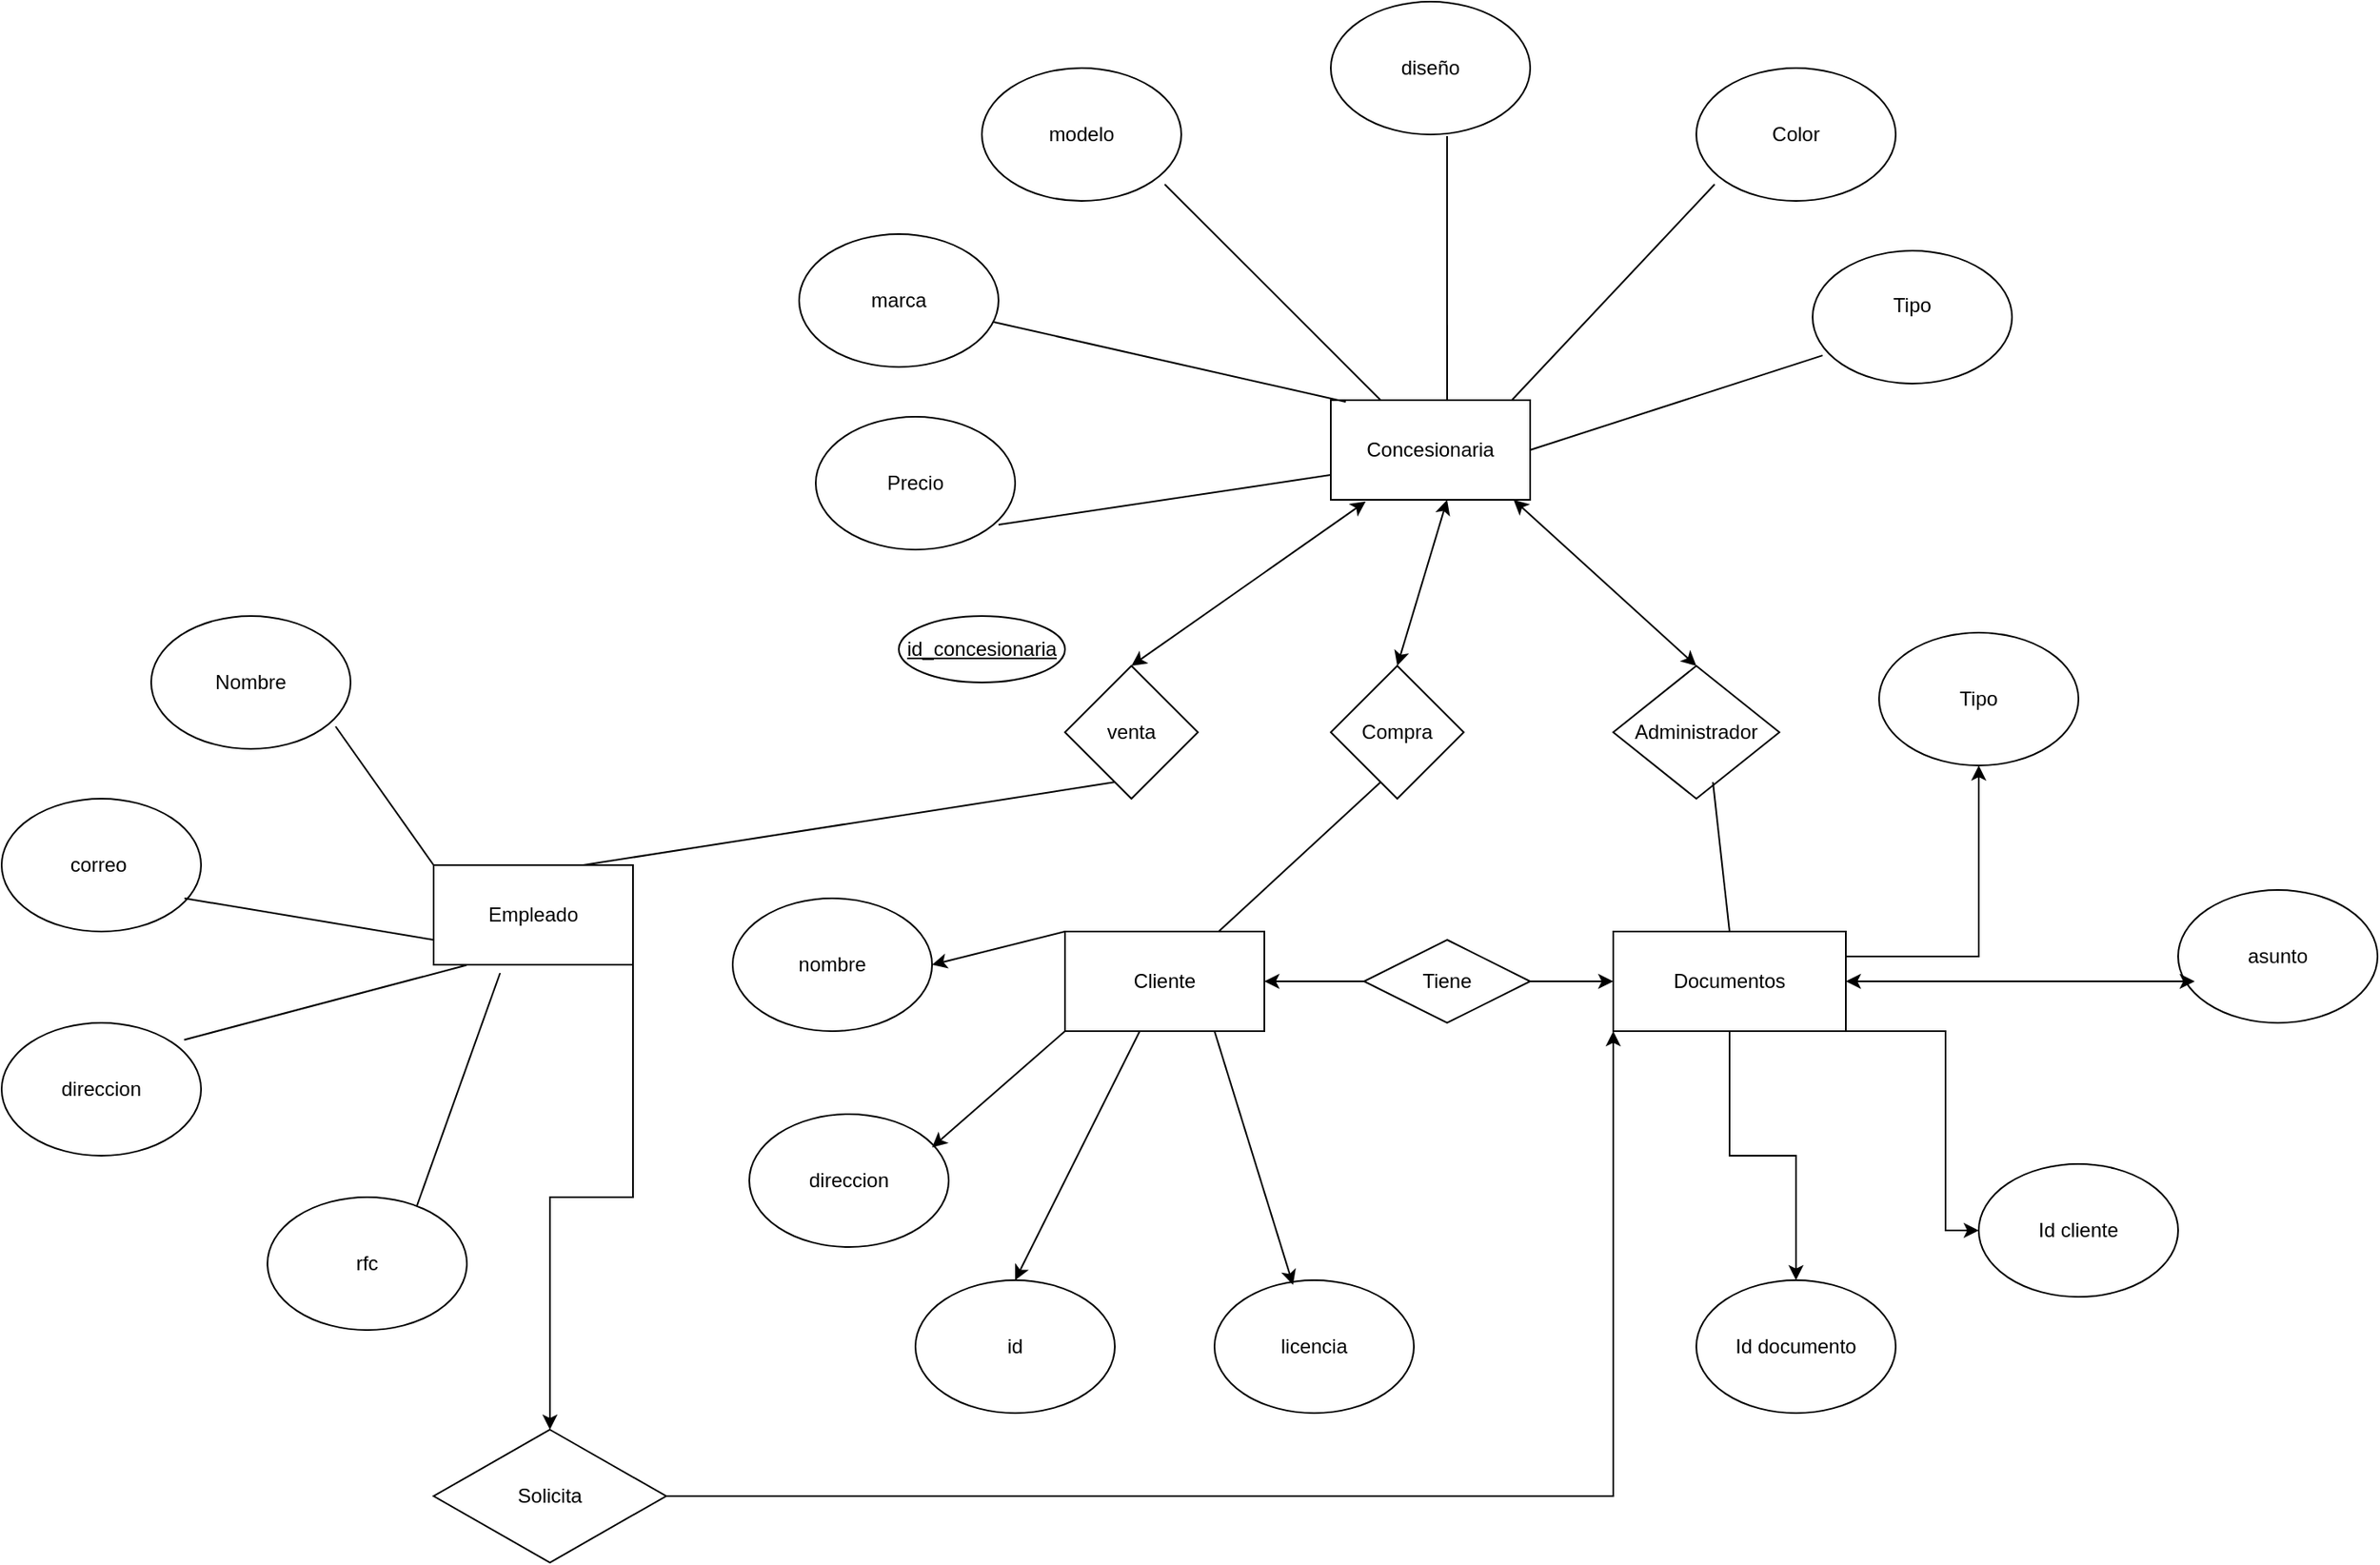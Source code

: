 <mxfile version="24.2.3" type="device" pages="2">
  <diagram id="R2lEEEUBdFMjLlhIrx00" name="Page-1">
    <mxGraphModel dx="2312" dy="1728" grid="1" gridSize="10" guides="1" tooltips="1" connect="1" arrows="1" fold="1" page="1" pageScale="1" pageWidth="850" pageHeight="1100" background="none" math="0" shadow="0" extFonts="Permanent Marker^https://fonts.googleapis.com/css?family=Permanent+Marker">
      <root>
        <mxCell id="0" />
        <mxCell id="1" parent="0" />
        <mxCell id="83ckmMjxr5UywDrzKM7N-1" value="Concesionaria" style="rounded=0;whiteSpace=wrap;html=1;labelBackgroundColor=none;" parent="1" vertex="1">
          <mxGeometry x="360" y="220" width="120" height="60" as="geometry" />
        </mxCell>
        <mxCell id="83ckmMjxr5UywDrzKM7N-2" value="marca" style="ellipse;whiteSpace=wrap;html=1;labelBackgroundColor=none;" parent="1" vertex="1">
          <mxGeometry x="40" y="120" width="120" height="80" as="geometry" />
        </mxCell>
        <mxCell id="83ckmMjxr5UywDrzKM7N-3" value="modelo" style="ellipse;whiteSpace=wrap;html=1;labelBackgroundColor=none;" parent="1" vertex="1">
          <mxGeometry x="150" y="20" width="120" height="80" as="geometry" />
        </mxCell>
        <mxCell id="83ckmMjxr5UywDrzKM7N-4" value="diseño" style="ellipse;whiteSpace=wrap;html=1;labelBackgroundColor=none;" parent="1" vertex="1">
          <mxGeometry x="360" y="-20" width="120" height="80" as="geometry" />
        </mxCell>
        <mxCell id="83ckmMjxr5UywDrzKM7N-5" value="Color" style="ellipse;whiteSpace=wrap;html=1;labelBackgroundColor=none;" parent="1" vertex="1">
          <mxGeometry x="580" y="20" width="120" height="80" as="geometry" />
        </mxCell>
        <mxCell id="83ckmMjxr5UywDrzKM7N-6" value="Tipo&lt;div&gt;&lt;br/&gt;&lt;/div&gt;" style="ellipse;whiteSpace=wrap;html=1;labelBackgroundColor=none;" parent="1" vertex="1">
          <mxGeometry x="650" y="130" width="120" height="80" as="geometry" />
        </mxCell>
        <mxCell id="83ckmMjxr5UywDrzKM7N-9" value="Precio" style="ellipse;whiteSpace=wrap;html=1;labelBackgroundColor=none;" parent="1" vertex="1">
          <mxGeometry x="50" y="230" width="120" height="80" as="geometry" />
        </mxCell>
        <mxCell id="83ckmMjxr5UywDrzKM7N-10" value="" style="endArrow=none;html=1;rounded=0;entryX=0;entryY=0.75;entryDx=0;entryDy=0;labelBackgroundColor=none;fontColor=default;" parent="1" target="83ckmMjxr5UywDrzKM7N-1" edge="1">
          <mxGeometry width="50" height="50" relative="1" as="geometry">
            <mxPoint x="160" y="295" as="sourcePoint" />
            <mxPoint x="210" y="245" as="targetPoint" />
          </mxGeometry>
        </mxCell>
        <mxCell id="83ckmMjxr5UywDrzKM7N-15" value="" style="endArrow=none;html=1;rounded=0;entryX=0.075;entryY=0.017;entryDx=0;entryDy=0;entryPerimeter=0;labelBackgroundColor=none;fontColor=default;" parent="1" source="83ckmMjxr5UywDrzKM7N-2" target="83ckmMjxr5UywDrzKM7N-1" edge="1">
          <mxGeometry width="50" height="50" relative="1" as="geometry">
            <mxPoint x="380" y="210" as="sourcePoint" />
            <mxPoint x="430" y="220" as="targetPoint" />
          </mxGeometry>
        </mxCell>
        <mxCell id="83ckmMjxr5UywDrzKM7N-16" value="" style="endArrow=none;html=1;rounded=0;exitX=0.917;exitY=0.875;exitDx=0;exitDy=0;exitPerimeter=0;entryX=0.25;entryY=0;entryDx=0;entryDy=0;labelBackgroundColor=none;fontColor=default;" parent="1" source="83ckmMjxr5UywDrzKM7N-3" target="83ckmMjxr5UywDrzKM7N-1" edge="1">
          <mxGeometry width="50" height="50" relative="1" as="geometry">
            <mxPoint x="380" y="270" as="sourcePoint" />
            <mxPoint x="430" y="220" as="targetPoint" />
          </mxGeometry>
        </mxCell>
        <mxCell id="83ckmMjxr5UywDrzKM7N-17" value="" style="endArrow=none;html=1;rounded=0;exitX=0.583;exitY=1.013;exitDx=0;exitDy=0;exitPerimeter=0;labelBackgroundColor=none;fontColor=default;" parent="1" source="83ckmMjxr5UywDrzKM7N-4" edge="1">
          <mxGeometry width="50" height="50" relative="1" as="geometry">
            <mxPoint x="380" y="270" as="sourcePoint" />
            <mxPoint x="430" y="220" as="targetPoint" />
          </mxGeometry>
        </mxCell>
        <mxCell id="83ckmMjxr5UywDrzKM7N-18" value="" style="endArrow=none;html=1;rounded=0;entryX=0.908;entryY=0;entryDx=0;entryDy=0;entryPerimeter=0;exitX=0.092;exitY=0.875;exitDx=0;exitDy=0;exitPerimeter=0;labelBackgroundColor=none;fontColor=default;" parent="1" source="83ckmMjxr5UywDrzKM7N-5" target="83ckmMjxr5UywDrzKM7N-1" edge="1">
          <mxGeometry width="50" height="50" relative="1" as="geometry">
            <mxPoint x="380" y="270" as="sourcePoint" />
            <mxPoint x="430" y="220" as="targetPoint" />
          </mxGeometry>
        </mxCell>
        <mxCell id="83ckmMjxr5UywDrzKM7N-19" value="" style="endArrow=none;html=1;rounded=0;entryX=1;entryY=0.5;entryDx=0;entryDy=0;exitX=0.05;exitY=0.788;exitDx=0;exitDy=0;exitPerimeter=0;labelBackgroundColor=none;fontColor=default;" parent="1" source="83ckmMjxr5UywDrzKM7N-6" target="83ckmMjxr5UywDrzKM7N-1" edge="1">
          <mxGeometry width="50" height="50" relative="1" as="geometry">
            <mxPoint x="380" y="270" as="sourcePoint" />
            <mxPoint x="430" y="220" as="targetPoint" />
          </mxGeometry>
        </mxCell>
        <mxCell id="83ckmMjxr5UywDrzKM7N-20" value="venta" style="rhombus;whiteSpace=wrap;html=1;labelBackgroundColor=none;" parent="1" vertex="1">
          <mxGeometry x="200" y="380" width="80" height="80" as="geometry" />
        </mxCell>
        <mxCell id="83ckmMjxr5UywDrzKM7N-21" value="" style="endArrow=classic;startArrow=classic;html=1;rounded=0;exitX=0.175;exitY=1.017;exitDx=0;exitDy=0;exitPerimeter=0;labelBackgroundColor=none;fontColor=default;entryX=0.5;entryY=0;entryDx=0;entryDy=0;" parent="1" source="83ckmMjxr5UywDrzKM7N-1" target="83ckmMjxr5UywDrzKM7N-20" edge="1">
          <mxGeometry width="50" height="50" relative="1" as="geometry">
            <mxPoint x="380" y="270" as="sourcePoint" />
            <mxPoint x="430" y="220" as="targetPoint" />
          </mxGeometry>
        </mxCell>
        <mxCell id="83ckmMjxr5UywDrzKM7N-22" value="Administrador" style="rhombus;whiteSpace=wrap;html=1;labelBackgroundColor=none;" parent="1" vertex="1">
          <mxGeometry x="530" y="380" width="100" height="80" as="geometry" />
        </mxCell>
        <mxCell id="83ckmMjxr5UywDrzKM7N-23" value="" style="endArrow=classic;startArrow=classic;html=1;rounded=0;labelBackgroundColor=none;fontColor=default;exitX=0.5;exitY=0;exitDx=0;exitDy=0;" parent="1" source="83ckmMjxr5UywDrzKM7N-22" edge="1">
          <mxGeometry width="50" height="50" relative="1" as="geometry">
            <mxPoint x="380" y="270" as="sourcePoint" />
            <mxPoint x="470" y="280" as="targetPoint" />
          </mxGeometry>
        </mxCell>
        <mxCell id="83ckmMjxr5UywDrzKM7N-24" value="Compra" style="rhombus;whiteSpace=wrap;html=1;labelBackgroundColor=none;" parent="1" vertex="1">
          <mxGeometry x="360" y="380" width="80" height="80" as="geometry" />
        </mxCell>
        <mxCell id="83ckmMjxr5UywDrzKM7N-26" value="" style="endArrow=classic;startArrow=classic;html=1;rounded=0;exitX=0.5;exitY=0;exitDx=0;exitDy=0;labelBackgroundColor=none;fontColor=default;" parent="1" source="83ckmMjxr5UywDrzKM7N-24" edge="1">
          <mxGeometry width="50" height="50" relative="1" as="geometry">
            <mxPoint x="400" y="370" as="sourcePoint" />
            <mxPoint x="430" y="280" as="targetPoint" />
          </mxGeometry>
        </mxCell>
        <mxCell id="AjOZP4D8T8tbS_zeglFP-15" style="edgeStyle=orthogonalEdgeStyle;rounded=0;orthogonalLoop=1;jettySize=auto;html=1;exitX=1;exitY=1;exitDx=0;exitDy=0;" parent="1" source="vtD4YmkyXSf9hT29zRF4-1" target="AjOZP4D8T8tbS_zeglFP-12" edge="1">
          <mxGeometry relative="1" as="geometry" />
        </mxCell>
        <mxCell id="vtD4YmkyXSf9hT29zRF4-1" value="Empleado" style="rounded=0;whiteSpace=wrap;html=1;labelBackgroundColor=none;" parent="1" vertex="1">
          <mxGeometry x="-180" y="500" width="120" height="60" as="geometry" />
        </mxCell>
        <mxCell id="vtD4YmkyXSf9hT29zRF4-4" value="Cliente" style="rounded=0;whiteSpace=wrap;html=1;labelBackgroundColor=none;" parent="1" vertex="1">
          <mxGeometry x="200" y="540" width="120" height="60" as="geometry" />
        </mxCell>
        <mxCell id="vtD4YmkyXSf9hT29zRF4-7" value="" style="endArrow=none;html=1;rounded=0;labelBackgroundColor=none;fontColor=default;" parent="1" target="vtD4YmkyXSf9hT29zRF4-4" edge="1">
          <mxGeometry width="50" height="50" relative="1" as="geometry">
            <mxPoint x="390" y="450" as="sourcePoint" />
            <mxPoint x="430" y="420" as="targetPoint" />
          </mxGeometry>
        </mxCell>
        <mxCell id="vtD4YmkyXSf9hT29zRF4-8" value="" style="endArrow=none;html=1;rounded=0;exitX=0.5;exitY=0;exitDx=0;exitDy=0;labelBackgroundColor=none;fontColor=default;" parent="1" source="vtD4YmkyXSf9hT29zRF4-10" edge="1">
          <mxGeometry width="50" height="50" relative="1" as="geometry">
            <mxPoint x="540" y="500" as="sourcePoint" />
            <mxPoint x="590" y="450" as="targetPoint" />
          </mxGeometry>
        </mxCell>
        <mxCell id="AjOZP4D8T8tbS_zeglFP-3" style="edgeStyle=orthogonalEdgeStyle;rounded=0;orthogonalLoop=1;jettySize=auto;html=1;entryX=0.5;entryY=0;entryDx=0;entryDy=0;" parent="1" source="vtD4YmkyXSf9hT29zRF4-10" target="AjOZP4D8T8tbS_zeglFP-1" edge="1">
          <mxGeometry relative="1" as="geometry" />
        </mxCell>
        <mxCell id="AjOZP4D8T8tbS_zeglFP-5" style="edgeStyle=orthogonalEdgeStyle;rounded=0;orthogonalLoop=1;jettySize=auto;html=1;" parent="1" source="vtD4YmkyXSf9hT29zRF4-10" target="AjOZP4D8T8tbS_zeglFP-4" edge="1">
          <mxGeometry relative="1" as="geometry">
            <Array as="points">
              <mxPoint x="730" y="600" />
            </Array>
          </mxGeometry>
        </mxCell>
        <mxCell id="AjOZP4D8T8tbS_zeglFP-7" style="edgeStyle=orthogonalEdgeStyle;rounded=0;orthogonalLoop=1;jettySize=auto;html=1;exitX=1;exitY=0.25;exitDx=0;exitDy=0;entryX=0.5;entryY=1;entryDx=0;entryDy=0;" parent="1" source="vtD4YmkyXSf9hT29zRF4-10" target="AjOZP4D8T8tbS_zeglFP-6" edge="1">
          <mxGeometry relative="1" as="geometry" />
        </mxCell>
        <mxCell id="vtD4YmkyXSf9hT29zRF4-10" value="Documentos" style="rounded=0;whiteSpace=wrap;html=1;labelBackgroundColor=none;" parent="1" vertex="1">
          <mxGeometry x="530" y="540" width="140" height="60" as="geometry" />
        </mxCell>
        <mxCell id="vtD4YmkyXSf9hT29zRF4-12" value="" style="endArrow=none;html=1;rounded=0;exitX=0.75;exitY=0;exitDx=0;exitDy=0;labelBackgroundColor=none;fontColor=default;" parent="1" source="vtD4YmkyXSf9hT29zRF4-1" edge="1">
          <mxGeometry width="50" height="50" relative="1" as="geometry">
            <mxPoint x="180" y="500" as="sourcePoint" />
            <mxPoint x="230" y="450" as="targetPoint" />
          </mxGeometry>
        </mxCell>
        <mxCell id="AjOZP4D8T8tbS_zeglFP-1" value="Id documento" style="ellipse;whiteSpace=wrap;html=1;" parent="1" vertex="1">
          <mxGeometry x="580" y="750" width="120" height="80" as="geometry" />
        </mxCell>
        <mxCell id="AjOZP4D8T8tbS_zeglFP-4" value="Id cliente" style="ellipse;whiteSpace=wrap;html=1;" parent="1" vertex="1">
          <mxGeometry x="750" y="680" width="120" height="80" as="geometry" />
        </mxCell>
        <mxCell id="AjOZP4D8T8tbS_zeglFP-6" value="Tipo" style="ellipse;whiteSpace=wrap;html=1;" parent="1" vertex="1">
          <mxGeometry x="690" y="360" width="120" height="80" as="geometry" />
        </mxCell>
        <mxCell id="AjOZP4D8T8tbS_zeglFP-10" value="" style="edgeStyle=orthogonalEdgeStyle;rounded=0;orthogonalLoop=1;jettySize=auto;html=1;" parent="1" source="AjOZP4D8T8tbS_zeglFP-9" target="vtD4YmkyXSf9hT29zRF4-4" edge="1">
          <mxGeometry relative="1" as="geometry" />
        </mxCell>
        <mxCell id="AjOZP4D8T8tbS_zeglFP-11" style="edgeStyle=orthogonalEdgeStyle;rounded=0;orthogonalLoop=1;jettySize=auto;html=1;entryX=0;entryY=0.5;entryDx=0;entryDy=0;" parent="1" source="AjOZP4D8T8tbS_zeglFP-9" target="vtD4YmkyXSf9hT29zRF4-10" edge="1">
          <mxGeometry relative="1" as="geometry" />
        </mxCell>
        <mxCell id="AjOZP4D8T8tbS_zeglFP-9" value="Tiene" style="rhombus;whiteSpace=wrap;html=1;" parent="1" vertex="1">
          <mxGeometry x="380" y="545" width="100" height="50" as="geometry" />
        </mxCell>
        <mxCell id="AjOZP4D8T8tbS_zeglFP-16" style="edgeStyle=orthogonalEdgeStyle;rounded=0;orthogonalLoop=1;jettySize=auto;html=1;exitX=1;exitY=0.5;exitDx=0;exitDy=0;entryX=0;entryY=1;entryDx=0;entryDy=0;" parent="1" source="AjOZP4D8T8tbS_zeglFP-12" target="vtD4YmkyXSf9hT29zRF4-10" edge="1">
          <mxGeometry relative="1" as="geometry" />
        </mxCell>
        <mxCell id="AjOZP4D8T8tbS_zeglFP-12" value="Solicita" style="rhombus;whiteSpace=wrap;html=1;" parent="1" vertex="1">
          <mxGeometry x="-180" y="840" width="140" height="80" as="geometry" />
        </mxCell>
        <mxCell id="9k6zipxGn_-fgV5equHp-1" value="Nombre" style="ellipse;whiteSpace=wrap;html=1;" parent="1" vertex="1">
          <mxGeometry x="-350" y="350" width="120" height="80" as="geometry" />
        </mxCell>
        <mxCell id="9k6zipxGn_-fgV5equHp-2" value="correo&amp;nbsp;" style="ellipse;whiteSpace=wrap;html=1;" parent="1" vertex="1">
          <mxGeometry x="-440" y="460" width="120" height="80" as="geometry" />
        </mxCell>
        <mxCell id="9k6zipxGn_-fgV5equHp-3" value="direccion" style="ellipse;whiteSpace=wrap;html=1;" parent="1" vertex="1">
          <mxGeometry x="-440" y="595" width="120" height="80" as="geometry" />
        </mxCell>
        <mxCell id="9k6zipxGn_-fgV5equHp-7" value="" style="endArrow=none;html=1;rounded=0;entryX=0;entryY=0;entryDx=0;entryDy=0;labelBackgroundColor=none;fontColor=default;exitX=0.925;exitY=0.831;exitDx=0;exitDy=0;exitPerimeter=0;" parent="1" source="9k6zipxGn_-fgV5equHp-1" target="vtD4YmkyXSf9hT29zRF4-1" edge="1">
          <mxGeometry width="50" height="50" relative="1" as="geometry">
            <mxPoint x="-170" y="470" as="sourcePoint" />
            <mxPoint x="30" y="440" as="targetPoint" />
          </mxGeometry>
        </mxCell>
        <mxCell id="9k6zipxGn_-fgV5equHp-8" value="" style="endArrow=none;html=1;rounded=0;entryX=0;entryY=0.75;entryDx=0;entryDy=0;labelBackgroundColor=none;fontColor=default;exitX=0.917;exitY=0.75;exitDx=0;exitDy=0;exitPerimeter=0;" parent="1" source="9k6zipxGn_-fgV5equHp-2" target="vtD4YmkyXSf9hT29zRF4-1" edge="1">
          <mxGeometry width="50" height="50" relative="1" as="geometry">
            <mxPoint x="-190" y="590" as="sourcePoint" />
            <mxPoint x="10" y="560" as="targetPoint" />
          </mxGeometry>
        </mxCell>
        <mxCell id="9k6zipxGn_-fgV5equHp-9" value="" style="endArrow=none;html=1;rounded=0;entryX=0.915;entryY=0.128;entryDx=0;entryDy=0;labelBackgroundColor=none;fontColor=default;exitX=0.165;exitY=1.004;exitDx=0;exitDy=0;exitPerimeter=0;entryPerimeter=0;" parent="1" source="vtD4YmkyXSf9hT29zRF4-1" target="9k6zipxGn_-fgV5equHp-3" edge="1">
          <mxGeometry width="50" height="50" relative="1" as="geometry">
            <mxPoint x="-170" y="640" as="sourcePoint" />
            <mxPoint x="-80" y="700" as="targetPoint" />
          </mxGeometry>
        </mxCell>
        <mxCell id="9k6zipxGn_-fgV5equHp-10" value="asunto" style="ellipse;whiteSpace=wrap;html=1;" parent="1" vertex="1">
          <mxGeometry x="870" y="515" width="120" height="80" as="geometry" />
        </mxCell>
        <mxCell id="9k6zipxGn_-fgV5equHp-11" value="" style="endArrow=classic;startArrow=classic;html=1;rounded=0;exitX=1;exitY=0.5;exitDx=0;exitDy=0;" parent="1" source="vtD4YmkyXSf9hT29zRF4-10" edge="1">
          <mxGeometry width="50" height="50" relative="1" as="geometry">
            <mxPoint x="780" y="580" as="sourcePoint" />
            <mxPoint x="880" y="570" as="targetPoint" />
          </mxGeometry>
        </mxCell>
        <mxCell id="9k6zipxGn_-fgV5equHp-12" value="nombre" style="ellipse;whiteSpace=wrap;html=1;" parent="1" vertex="1">
          <mxGeometry y="520" width="120" height="80" as="geometry" />
        </mxCell>
        <mxCell id="9k6zipxGn_-fgV5equHp-13" value="direccion" style="ellipse;whiteSpace=wrap;html=1;" parent="1" vertex="1">
          <mxGeometry x="10" y="650" width="120" height="80" as="geometry" />
        </mxCell>
        <mxCell id="9k6zipxGn_-fgV5equHp-14" value="id" style="ellipse;whiteSpace=wrap;html=1;" parent="1" vertex="1">
          <mxGeometry x="110" y="750" width="120" height="80" as="geometry" />
        </mxCell>
        <mxCell id="9k6zipxGn_-fgV5equHp-15" value="" style="endArrow=classic;html=1;rounded=0;entryX=0.5;entryY=0;entryDx=0;entryDy=0;" parent="1" source="vtD4YmkyXSf9hT29zRF4-4" target="9k6zipxGn_-fgV5equHp-14" edge="1">
          <mxGeometry width="50" height="50" relative="1" as="geometry">
            <mxPoint x="290" y="610" as="sourcePoint" />
            <mxPoint x="340" y="560" as="targetPoint" />
          </mxGeometry>
        </mxCell>
        <mxCell id="9k6zipxGn_-fgV5equHp-16" value="" style="endArrow=classic;html=1;rounded=0;entryX=0.5;entryY=0;entryDx=0;entryDy=0;exitX=0;exitY=1;exitDx=0;exitDy=0;" parent="1" source="vtD4YmkyXSf9hT29zRF4-4" edge="1">
          <mxGeometry width="50" height="50" relative="1" as="geometry">
            <mxPoint x="195" y="520" as="sourcePoint" />
            <mxPoint x="120" y="670" as="targetPoint" />
          </mxGeometry>
        </mxCell>
        <mxCell id="9k6zipxGn_-fgV5equHp-17" value="" style="endArrow=classic;html=1;rounded=0;entryX=0.5;entryY=0;entryDx=0;entryDy=0;exitX=0;exitY=0;exitDx=0;exitDy=0;" parent="1" source="vtD4YmkyXSf9hT29zRF4-4" edge="1">
          <mxGeometry width="50" height="50" relative="1" as="geometry">
            <mxPoint x="200" y="490" as="sourcePoint" />
            <mxPoint x="120" y="560" as="targetPoint" />
          </mxGeometry>
        </mxCell>
        <mxCell id="9k6zipxGn_-fgV5equHp-18" value="licencia" style="ellipse;whiteSpace=wrap;html=1;" parent="1" vertex="1">
          <mxGeometry x="290" y="750" width="120" height="80" as="geometry" />
        </mxCell>
        <mxCell id="26zQMp97pnpObdtZmLCF-1" value="rfc" style="ellipse;whiteSpace=wrap;html=1;" parent="1" vertex="1">
          <mxGeometry x="-280" y="700" width="120" height="80" as="geometry" />
        </mxCell>
        <mxCell id="26zQMp97pnpObdtZmLCF-2" value="" style="endArrow=none;html=1;rounded=0;entryX=0.75;entryY=0;entryDx=0;entryDy=0;labelBackgroundColor=none;fontColor=default;entryPerimeter=0;" parent="1" edge="1">
          <mxGeometry width="50" height="50" relative="1" as="geometry">
            <mxPoint x="-140" y="565" as="sourcePoint" />
            <mxPoint x="-190" y="705" as="targetPoint" />
          </mxGeometry>
        </mxCell>
        <mxCell id="26zQMp97pnpObdtZmLCF-4" value="" style="endArrow=classic;html=1;rounded=0;entryX=0.394;entryY=0.035;entryDx=0;entryDy=0;exitX=0.75;exitY=1;exitDx=0;exitDy=0;entryPerimeter=0;" parent="1" source="vtD4YmkyXSf9hT29zRF4-4" target="9k6zipxGn_-fgV5equHp-18" edge="1">
          <mxGeometry width="50" height="50" relative="1" as="geometry">
            <mxPoint x="255" y="610" as="sourcePoint" />
            <mxPoint x="180" y="760" as="targetPoint" />
          </mxGeometry>
        </mxCell>
        <mxCell id="HgJ93IVlQKlpz69n0WJc-2" value="id_concesionaria" style="ellipse;whiteSpace=wrap;html=1;align=center;fontStyle=4;" vertex="1" parent="1">
          <mxGeometry x="100" y="350" width="100" height="40" as="geometry" />
        </mxCell>
      </root>
    </mxGraphModel>
  </diagram>
  <diagram id="76zohpQSGFrTatXFlIuO" name="Página-2">
    <mxGraphModel dx="2312" dy="628" grid="1" gridSize="10" guides="1" tooltips="1" connect="1" arrows="1" fold="1" page="1" pageScale="1" pageWidth="850" pageHeight="1100" math="0" shadow="0">
      <root>
        <mxCell id="0" />
        <mxCell id="1" parent="0" />
        <mxCell id="OvFhHGDgL8n4J-FxfyBZ-14" value="Cliente" style="shape=table;startSize=30;container=1;collapsible=1;childLayout=tableLayout;fixedRows=1;rowLines=0;fontStyle=1;align=center;resizeLast=1;html=1;labelBackgroundColor=none;fillColor=#21C0A5;strokeColor=#006658;fontColor=#5C5C5C;" parent="1" vertex="1">
          <mxGeometry x="705" y="300" width="260" height="190" as="geometry" />
        </mxCell>
        <mxCell id="OvFhHGDgL8n4J-FxfyBZ-15" value="" style="shape=tableRow;horizontal=0;startSize=0;swimlaneHead=0;swimlaneBody=0;fillColor=none;collapsible=0;dropTarget=0;points=[[0,0.5],[1,0.5]];portConstraint=eastwest;top=0;left=0;right=0;bottom=1;labelBackgroundColor=none;strokeColor=#006658;fontColor=#5C5C5C;" parent="OvFhHGDgL8n4J-FxfyBZ-14" vertex="1">
          <mxGeometry y="30" width="260" height="20" as="geometry" />
        </mxCell>
        <mxCell id="OvFhHGDgL8n4J-FxfyBZ-16" value="PK" style="shape=partialRectangle;connectable=0;fillColor=none;top=0;left=0;bottom=0;right=0;fontStyle=1;overflow=hidden;whiteSpace=wrap;html=1;labelBackgroundColor=none;strokeColor=#006658;fontColor=#5C5C5C;" parent="OvFhHGDgL8n4J-FxfyBZ-15" vertex="1">
          <mxGeometry width="30" height="20" as="geometry">
            <mxRectangle width="30" height="20" as="alternateBounds" />
          </mxGeometry>
        </mxCell>
        <mxCell id="OvFhHGDgL8n4J-FxfyBZ-17" value="id_cliente&amp;nbsp; &amp;nbsp; INT NOT NULL&amp;nbsp;" style="shape=partialRectangle;connectable=0;fillColor=none;top=0;left=0;bottom=0;right=0;align=left;spacingLeft=6;fontStyle=5;overflow=hidden;whiteSpace=wrap;html=1;labelBackgroundColor=none;strokeColor=#006658;fontColor=#5C5C5C;" parent="OvFhHGDgL8n4J-FxfyBZ-15" vertex="1">
          <mxGeometry x="30" width="230" height="20" as="geometry">
            <mxRectangle width="230" height="20" as="alternateBounds" />
          </mxGeometry>
        </mxCell>
        <mxCell id="OvFhHGDgL8n4J-FxfyBZ-18" value="" style="shape=tableRow;horizontal=0;startSize=0;swimlaneHead=0;swimlaneBody=0;fillColor=none;collapsible=0;dropTarget=0;points=[[0,0.5],[1,0.5]];portConstraint=eastwest;top=0;left=0;right=0;bottom=0;labelBackgroundColor=none;strokeColor=#006658;fontColor=#5C5C5C;" parent="OvFhHGDgL8n4J-FxfyBZ-14" vertex="1">
          <mxGeometry y="50" width="260" height="20" as="geometry" />
        </mxCell>
        <mxCell id="OvFhHGDgL8n4J-FxfyBZ-19" value="" style="shape=partialRectangle;connectable=0;fillColor=none;top=0;left=0;bottom=0;right=0;editable=1;overflow=hidden;whiteSpace=wrap;html=1;labelBackgroundColor=none;strokeColor=#006658;fontColor=#5C5C5C;" parent="OvFhHGDgL8n4J-FxfyBZ-18" vertex="1">
          <mxGeometry width="30" height="20" as="geometry">
            <mxRectangle width="30" height="20" as="alternateBounds" />
          </mxGeometry>
        </mxCell>
        <mxCell id="OvFhHGDgL8n4J-FxfyBZ-20" value="Nombre VARCHART(30&amp;nbsp; )NOT NULL" style="shape=partialRectangle;connectable=0;fillColor=none;top=0;left=0;bottom=0;right=0;align=left;spacingLeft=6;overflow=hidden;whiteSpace=wrap;html=1;labelBackgroundColor=none;strokeColor=#006658;fontColor=#5C5C5C;" parent="OvFhHGDgL8n4J-FxfyBZ-18" vertex="1">
          <mxGeometry x="30" width="230" height="20" as="geometry">
            <mxRectangle width="230" height="20" as="alternateBounds" />
          </mxGeometry>
        </mxCell>
        <mxCell id="OvFhHGDgL8n4J-FxfyBZ-21" value="" style="shape=tableRow;horizontal=0;startSize=0;swimlaneHead=0;swimlaneBody=0;fillColor=none;collapsible=0;dropTarget=0;points=[[0,0.5],[1,0.5]];portConstraint=eastwest;top=0;left=0;right=0;bottom=0;labelBackgroundColor=none;strokeColor=#006658;fontColor=#5C5C5C;" parent="OvFhHGDgL8n4J-FxfyBZ-14" vertex="1">
          <mxGeometry y="70" width="260" height="30" as="geometry" />
        </mxCell>
        <mxCell id="OvFhHGDgL8n4J-FxfyBZ-22" value="" style="shape=partialRectangle;connectable=0;fillColor=none;top=0;left=0;bottom=0;right=0;editable=1;overflow=hidden;whiteSpace=wrap;html=1;labelBackgroundColor=none;strokeColor=#006658;fontColor=#5C5C5C;" parent="OvFhHGDgL8n4J-FxfyBZ-21" vertex="1">
          <mxGeometry width="30" height="30" as="geometry">
            <mxRectangle width="30" height="30" as="alternateBounds" />
          </mxGeometry>
        </mxCell>
        <mxCell id="OvFhHGDgL8n4J-FxfyBZ-23" value="Direccion VARCHART(&amp;nbsp;50)NOT NULL" style="shape=partialRectangle;connectable=0;fillColor=none;top=0;left=0;bottom=0;right=0;align=left;spacingLeft=6;overflow=hidden;whiteSpace=wrap;html=1;labelBackgroundColor=none;strokeColor=#006658;fontColor=#5C5C5C;" parent="OvFhHGDgL8n4J-FxfyBZ-21" vertex="1">
          <mxGeometry x="30" width="230" height="30" as="geometry">
            <mxRectangle width="230" height="30" as="alternateBounds" />
          </mxGeometry>
        </mxCell>
        <mxCell id="PXSFoeSq5V1ZC9quhhu1-1" style="shape=tableRow;horizontal=0;startSize=0;swimlaneHead=0;swimlaneBody=0;fillColor=none;collapsible=0;dropTarget=0;points=[[0,0.5],[1,0.5]];portConstraint=eastwest;top=0;left=0;right=0;bottom=0;labelBackgroundColor=none;strokeColor=#006658;fontColor=#5C5C5C;" parent="OvFhHGDgL8n4J-FxfyBZ-14" vertex="1">
          <mxGeometry y="100" width="260" height="30" as="geometry" />
        </mxCell>
        <mxCell id="PXSFoeSq5V1ZC9quhhu1-2" style="shape=partialRectangle;connectable=0;fillColor=none;top=0;left=0;bottom=0;right=0;editable=1;overflow=hidden;whiteSpace=wrap;html=1;labelBackgroundColor=none;strokeColor=#006658;fontColor=#5C5C5C;" parent="PXSFoeSq5V1ZC9quhhu1-1" vertex="1">
          <mxGeometry width="30" height="30" as="geometry">
            <mxRectangle width="30" height="30" as="alternateBounds" />
          </mxGeometry>
        </mxCell>
        <mxCell id="PXSFoeSq5V1ZC9quhhu1-3" value="Correo VARCHART( 30 )NOT NULL" style="shape=partialRectangle;connectable=0;fillColor=none;top=0;left=0;bottom=0;right=0;align=left;spacingLeft=6;overflow=hidden;whiteSpace=wrap;html=1;labelBackgroundColor=none;strokeColor=#006658;fontColor=#5C5C5C;" parent="PXSFoeSq5V1ZC9quhhu1-1" vertex="1">
          <mxGeometry x="30" width="230" height="30" as="geometry">
            <mxRectangle width="230" height="30" as="alternateBounds" />
          </mxGeometry>
        </mxCell>
        <mxCell id="yehMYOdzd2aS6R7inkuC-1" style="shape=tableRow;horizontal=0;startSize=0;swimlaneHead=0;swimlaneBody=0;fillColor=none;collapsible=0;dropTarget=0;points=[[0,0.5],[1,0.5]];portConstraint=eastwest;top=0;left=0;right=0;bottom=0;labelBackgroundColor=none;strokeColor=#006658;fontColor=#5C5C5C;" parent="OvFhHGDgL8n4J-FxfyBZ-14" vertex="1">
          <mxGeometry y="130" width="260" height="30" as="geometry" />
        </mxCell>
        <mxCell id="yehMYOdzd2aS6R7inkuC-2" style="shape=partialRectangle;connectable=0;fillColor=none;top=0;left=0;bottom=0;right=0;editable=1;overflow=hidden;whiteSpace=wrap;html=1;labelBackgroundColor=none;strokeColor=#006658;fontColor=#5C5C5C;" parent="yehMYOdzd2aS6R7inkuC-1" vertex="1">
          <mxGeometry width="30" height="30" as="geometry">
            <mxRectangle width="30" height="30" as="alternateBounds" />
          </mxGeometry>
        </mxCell>
        <mxCell id="yehMYOdzd2aS6R7inkuC-3" value="edad&amp;nbsp; VARCHART( 60 )NOT NULL" style="shape=partialRectangle;connectable=0;fillColor=none;top=0;left=0;bottom=0;right=0;align=left;spacingLeft=6;overflow=hidden;whiteSpace=wrap;html=1;labelBackgroundColor=none;strokeColor=#006658;fontColor=#5C5C5C;" parent="yehMYOdzd2aS6R7inkuC-1" vertex="1">
          <mxGeometry x="30" width="230" height="30" as="geometry">
            <mxRectangle width="230" height="30" as="alternateBounds" />
          </mxGeometry>
        </mxCell>
        <mxCell id="yehMYOdzd2aS6R7inkuC-4" style="shape=tableRow;horizontal=0;startSize=0;swimlaneHead=0;swimlaneBody=0;fillColor=none;collapsible=0;dropTarget=0;points=[[0,0.5],[1,0.5]];portConstraint=eastwest;top=0;left=0;right=0;bottom=0;labelBackgroundColor=none;strokeColor=#006658;fontColor=#5C5C5C;" parent="OvFhHGDgL8n4J-FxfyBZ-14" vertex="1">
          <mxGeometry y="160" width="260" height="30" as="geometry" />
        </mxCell>
        <mxCell id="yehMYOdzd2aS6R7inkuC-5" style="shape=partialRectangle;connectable=0;fillColor=none;top=0;left=0;bottom=0;right=0;editable=1;overflow=hidden;whiteSpace=wrap;html=1;labelBackgroundColor=none;strokeColor=#006658;fontColor=#5C5C5C;" parent="yehMYOdzd2aS6R7inkuC-4" vertex="1">
          <mxGeometry width="30" height="30" as="geometry">
            <mxRectangle width="30" height="30" as="alternateBounds" />
          </mxGeometry>
        </mxCell>
        <mxCell id="yehMYOdzd2aS6R7inkuC-6" value="Telefono&amp;nbsp; CHART(10)" style="shape=partialRectangle;connectable=0;fillColor=none;top=0;left=0;bottom=0;right=0;align=left;spacingLeft=6;overflow=hidden;whiteSpace=wrap;html=1;labelBackgroundColor=none;strokeColor=#006658;fontColor=#5C5C5C;" parent="yehMYOdzd2aS6R7inkuC-4" vertex="1">
          <mxGeometry x="30" width="230" height="30" as="geometry">
            <mxRectangle width="230" height="30" as="alternateBounds" />
          </mxGeometry>
        </mxCell>
        <mxCell id="OvFhHGDgL8n4J-FxfyBZ-63" value="EMPLEADO" style="shape=table;startSize=30;container=1;collapsible=1;childLayout=tableLayout;fixedRows=1;rowLines=0;fontStyle=1;align=center;resizeLast=1;html=1;labelBackgroundColor=none;fillColor=#21C0A5;strokeColor=#006658;fontColor=#5C5C5C;" parent="1" vertex="1">
          <mxGeometry x="710" y="670" width="250" height="200" as="geometry" />
        </mxCell>
        <mxCell id="OvFhHGDgL8n4J-FxfyBZ-64" value="" style="shape=tableRow;horizontal=0;startSize=0;swimlaneHead=0;swimlaneBody=0;fillColor=none;collapsible=0;dropTarget=0;points=[[0,0.5],[1,0.5]];portConstraint=eastwest;top=0;left=0;right=0;bottom=1;labelBackgroundColor=none;strokeColor=#006658;fontColor=#5C5C5C;" parent="OvFhHGDgL8n4J-FxfyBZ-63" vertex="1">
          <mxGeometry y="30" width="250" height="20" as="geometry" />
        </mxCell>
        <mxCell id="OvFhHGDgL8n4J-FxfyBZ-65" value="PK" style="shape=partialRectangle;connectable=0;fillColor=none;top=0;left=0;bottom=0;right=0;fontStyle=1;overflow=hidden;whiteSpace=wrap;html=1;labelBackgroundColor=none;strokeColor=#006658;fontColor=#5C5C5C;" parent="OvFhHGDgL8n4J-FxfyBZ-64" vertex="1">
          <mxGeometry width="30" height="20" as="geometry">
            <mxRectangle width="30" height="20" as="alternateBounds" />
          </mxGeometry>
        </mxCell>
        <mxCell id="OvFhHGDgL8n4J-FxfyBZ-66" value="ID _Usuario INT NOT NULL" style="shape=partialRectangle;connectable=0;fillColor=none;top=0;left=0;bottom=0;right=0;align=left;spacingLeft=6;fontStyle=5;overflow=hidden;whiteSpace=wrap;html=1;labelBackgroundColor=none;strokeColor=#006658;fontColor=#5C5C5C;" parent="OvFhHGDgL8n4J-FxfyBZ-64" vertex="1">
          <mxGeometry x="30" width="220" height="20" as="geometry">
            <mxRectangle width="220" height="20" as="alternateBounds" />
          </mxGeometry>
        </mxCell>
        <mxCell id="OvFhHGDgL8n4J-FxfyBZ-67" value="" style="shape=tableRow;horizontal=0;startSize=0;swimlaneHead=0;swimlaneBody=0;fillColor=none;collapsible=0;dropTarget=0;points=[[0,0.5],[1,0.5]];portConstraint=eastwest;top=0;left=0;right=0;bottom=0;labelBackgroundColor=none;strokeColor=#006658;fontColor=#5C5C5C;" parent="OvFhHGDgL8n4J-FxfyBZ-63" vertex="1">
          <mxGeometry y="50" width="250" height="20" as="geometry" />
        </mxCell>
        <mxCell id="OvFhHGDgL8n4J-FxfyBZ-68" value="" style="shape=partialRectangle;connectable=0;fillColor=none;top=0;left=0;bottom=0;right=0;editable=1;overflow=hidden;whiteSpace=wrap;html=1;labelBackgroundColor=none;strokeColor=#006658;fontColor=#5C5C5C;" parent="OvFhHGDgL8n4J-FxfyBZ-67" vertex="1">
          <mxGeometry width="30" height="20" as="geometry">
            <mxRectangle width="30" height="20" as="alternateBounds" />
          </mxGeometry>
        </mxCell>
        <mxCell id="OvFhHGDgL8n4J-FxfyBZ-69" value="correo VARCHART( 50 )NOT NULL" style="shape=partialRectangle;connectable=0;fillColor=none;top=0;left=0;bottom=0;right=0;align=left;spacingLeft=6;overflow=hidden;whiteSpace=wrap;html=1;labelBackgroundColor=none;strokeColor=#006658;fontColor=#5C5C5C;" parent="OvFhHGDgL8n4J-FxfyBZ-67" vertex="1">
          <mxGeometry x="30" width="220" height="20" as="geometry">
            <mxRectangle width="220" height="20" as="alternateBounds" />
          </mxGeometry>
        </mxCell>
        <mxCell id="OvFhHGDgL8n4J-FxfyBZ-70" value="" style="shape=tableRow;horizontal=0;startSize=0;swimlaneHead=0;swimlaneBody=0;fillColor=none;collapsible=0;dropTarget=0;points=[[0,0.5],[1,0.5]];portConstraint=eastwest;top=0;left=0;right=0;bottom=0;labelBackgroundColor=none;strokeColor=#006658;fontColor=#5C5C5C;" parent="OvFhHGDgL8n4J-FxfyBZ-63" vertex="1">
          <mxGeometry y="70" width="250" height="40" as="geometry" />
        </mxCell>
        <mxCell id="OvFhHGDgL8n4J-FxfyBZ-71" value="" style="shape=partialRectangle;connectable=0;fillColor=none;top=0;left=0;bottom=0;right=0;editable=1;overflow=hidden;whiteSpace=wrap;html=1;labelBackgroundColor=none;strokeColor=#006658;fontColor=#5C5C5C;" parent="OvFhHGDgL8n4J-FxfyBZ-70" vertex="1">
          <mxGeometry width="30" height="40" as="geometry">
            <mxRectangle width="30" height="40" as="alternateBounds" />
          </mxGeometry>
        </mxCell>
        <mxCell id="OvFhHGDgL8n4J-FxfyBZ-72" value="NombreVARCHART( 50 )NOT NULL" style="shape=partialRectangle;connectable=0;fillColor=none;top=0;left=0;bottom=0;right=0;align=left;spacingLeft=6;overflow=hidden;whiteSpace=wrap;html=1;labelBackgroundColor=none;strokeColor=#006658;fontColor=#5C5C5C;" parent="OvFhHGDgL8n4J-FxfyBZ-70" vertex="1">
          <mxGeometry x="30" width="220" height="40" as="geometry">
            <mxRectangle width="220" height="40" as="alternateBounds" />
          </mxGeometry>
        </mxCell>
        <mxCell id="OvFhHGDgL8n4J-FxfyBZ-73" value="" style="shape=tableRow;horizontal=0;startSize=0;swimlaneHead=0;swimlaneBody=0;fillColor=none;collapsible=0;dropTarget=0;points=[[0,0.5],[1,0.5]];portConstraint=eastwest;top=0;left=0;right=0;bottom=0;labelBackgroundColor=none;strokeColor=#006658;fontColor=#5C5C5C;" parent="OvFhHGDgL8n4J-FxfyBZ-63" vertex="1">
          <mxGeometry y="110" width="250" height="30" as="geometry" />
        </mxCell>
        <mxCell id="OvFhHGDgL8n4J-FxfyBZ-74" value="" style="shape=partialRectangle;connectable=0;fillColor=none;top=0;left=0;bottom=0;right=0;editable=1;overflow=hidden;whiteSpace=wrap;html=1;labelBackgroundColor=none;strokeColor=#006658;fontColor=#5C5C5C;" parent="OvFhHGDgL8n4J-FxfyBZ-73" vertex="1">
          <mxGeometry width="30" height="30" as="geometry">
            <mxRectangle width="30" height="30" as="alternateBounds" />
          </mxGeometry>
        </mxCell>
        <mxCell id="OvFhHGDgL8n4J-FxfyBZ-75" value="DireccionVARCHART(50&amp;nbsp; )NOT NULL" style="shape=partialRectangle;connectable=0;fillColor=none;top=0;left=0;bottom=0;right=0;align=left;spacingLeft=6;overflow=hidden;whiteSpace=wrap;html=1;labelBackgroundColor=none;strokeColor=#006658;fontColor=#5C5C5C;" parent="OvFhHGDgL8n4J-FxfyBZ-73" vertex="1">
          <mxGeometry x="30" width="220" height="30" as="geometry">
            <mxRectangle width="220" height="30" as="alternateBounds" />
          </mxGeometry>
        </mxCell>
        <mxCell id="yehMYOdzd2aS6R7inkuC-43" style="shape=tableRow;horizontal=0;startSize=0;swimlaneHead=0;swimlaneBody=0;fillColor=none;collapsible=0;dropTarget=0;points=[[0,0.5],[1,0.5]];portConstraint=eastwest;top=0;left=0;right=0;bottom=0;labelBackgroundColor=none;strokeColor=#006658;fontColor=#5C5C5C;" parent="OvFhHGDgL8n4J-FxfyBZ-63" vertex="1">
          <mxGeometry y="140" width="250" height="30" as="geometry" />
        </mxCell>
        <mxCell id="yehMYOdzd2aS6R7inkuC-44" style="shape=partialRectangle;connectable=0;fillColor=none;top=0;left=0;bottom=0;right=0;editable=1;overflow=hidden;whiteSpace=wrap;html=1;labelBackgroundColor=none;strokeColor=#006658;fontColor=#5C5C5C;" parent="yehMYOdzd2aS6R7inkuC-43" vertex="1">
          <mxGeometry width="30" height="30" as="geometry">
            <mxRectangle width="30" height="30" as="alternateBounds" />
          </mxGeometry>
        </mxCell>
        <mxCell id="yehMYOdzd2aS6R7inkuC-45" value="Telefono CHART(10)" style="shape=partialRectangle;connectable=0;fillColor=none;top=0;left=0;bottom=0;right=0;align=left;spacingLeft=6;overflow=hidden;whiteSpace=wrap;html=1;labelBackgroundColor=none;strokeColor=#006658;fontColor=#5C5C5C;" parent="yehMYOdzd2aS6R7inkuC-43" vertex="1">
          <mxGeometry x="30" width="220" height="30" as="geometry">
            <mxRectangle width="220" height="30" as="alternateBounds" />
          </mxGeometry>
        </mxCell>
        <mxCell id="jrYyavoH40KryvS7P9W6-2" style="shape=tableRow;horizontal=0;startSize=0;swimlaneHead=0;swimlaneBody=0;fillColor=none;collapsible=0;dropTarget=0;points=[[0,0.5],[1,0.5]];portConstraint=eastwest;top=0;left=0;right=0;bottom=0;labelBackgroundColor=none;strokeColor=#006658;fontColor=#5C5C5C;" parent="OvFhHGDgL8n4J-FxfyBZ-63" vertex="1">
          <mxGeometry y="170" width="250" height="30" as="geometry" />
        </mxCell>
        <mxCell id="jrYyavoH40KryvS7P9W6-3" style="shape=partialRectangle;connectable=0;fillColor=none;top=0;left=0;bottom=0;right=0;editable=1;overflow=hidden;whiteSpace=wrap;html=1;labelBackgroundColor=none;strokeColor=#006658;fontColor=#5C5C5C;" parent="jrYyavoH40KryvS7P9W6-2" vertex="1">
          <mxGeometry width="30" height="30" as="geometry">
            <mxRectangle width="30" height="30" as="alternateBounds" />
          </mxGeometry>
        </mxCell>
        <mxCell id="jrYyavoH40KryvS7P9W6-4" value="Apellido VARCHAR (50)NOT NULL," style="shape=partialRectangle;connectable=0;fillColor=none;top=0;left=0;bottom=0;right=0;align=left;spacingLeft=6;overflow=hidden;whiteSpace=wrap;html=1;labelBackgroundColor=none;strokeColor=#006658;fontColor=#5C5C5C;" parent="jrYyavoH40KryvS7P9W6-2" vertex="1">
          <mxGeometry x="30" width="220" height="30" as="geometry">
            <mxRectangle width="220" height="30" as="alternateBounds" />
          </mxGeometry>
        </mxCell>
        <mxCell id="yehMYOdzd2aS6R7inkuC-20" value="Historial&lt;div&gt;&lt;br/&gt;&lt;/div&gt;" style="shape=table;startSize=30;container=1;collapsible=1;childLayout=tableLayout;fixedRows=1;rowLines=0;fontStyle=1;align=center;resizeLast=1;html=1;" parent="1" vertex="1">
          <mxGeometry x="80" y="570" width="270" height="200" as="geometry" />
        </mxCell>
        <mxCell id="yehMYOdzd2aS6R7inkuC-21" value="" style="shape=tableRow;horizontal=0;startSize=0;swimlaneHead=0;swimlaneBody=0;fillColor=none;collapsible=0;dropTarget=0;points=[[0,0.5],[1,0.5]];portConstraint=eastwest;top=0;left=0;right=0;bottom=1;" parent="yehMYOdzd2aS6R7inkuC-20" vertex="1">
          <mxGeometry y="30" width="270" height="30" as="geometry" />
        </mxCell>
        <mxCell id="yehMYOdzd2aS6R7inkuC-22" value="PK" style="shape=partialRectangle;connectable=0;fillColor=none;top=0;left=0;bottom=0;right=0;fontStyle=1;overflow=hidden;whiteSpace=wrap;html=1;" parent="yehMYOdzd2aS6R7inkuC-21" vertex="1">
          <mxGeometry width="30" height="30" as="geometry">
            <mxRectangle width="30" height="30" as="alternateBounds" />
          </mxGeometry>
        </mxCell>
        <mxCell id="yehMYOdzd2aS6R7inkuC-23" value="IC_historial INT NOT NULL" style="shape=partialRectangle;connectable=0;fillColor=none;top=0;left=0;bottom=0;right=0;align=left;spacingLeft=6;fontStyle=5;overflow=hidden;whiteSpace=wrap;html=1;" parent="yehMYOdzd2aS6R7inkuC-21" vertex="1">
          <mxGeometry x="30" width="240" height="30" as="geometry">
            <mxRectangle width="240" height="30" as="alternateBounds" />
          </mxGeometry>
        </mxCell>
        <mxCell id="yehMYOdzd2aS6R7inkuC-24" value="" style="shape=tableRow;horizontal=0;startSize=0;swimlaneHead=0;swimlaneBody=0;fillColor=none;collapsible=0;dropTarget=0;points=[[0,0.5],[1,0.5]];portConstraint=eastwest;top=0;left=0;right=0;bottom=0;" parent="yehMYOdzd2aS6R7inkuC-20" vertex="1">
          <mxGeometry y="60" width="270" height="30" as="geometry" />
        </mxCell>
        <mxCell id="yehMYOdzd2aS6R7inkuC-25" value="" style="shape=partialRectangle;connectable=0;fillColor=none;top=0;left=0;bottom=0;right=0;editable=1;overflow=hidden;whiteSpace=wrap;html=1;" parent="yehMYOdzd2aS6R7inkuC-24" vertex="1">
          <mxGeometry width="30" height="30" as="geometry">
            <mxRectangle width="30" height="30" as="alternateBounds" />
          </mxGeometry>
        </mxCell>
        <mxCell id="yehMYOdzd2aS6R7inkuC-26" value="&amp;nbsp; id_cliente VARCHAR(30) NOT NULL," style="shape=partialRectangle;connectable=0;fillColor=none;top=0;left=0;bottom=0;right=0;align=left;spacingLeft=6;overflow=hidden;whiteSpace=wrap;html=1;" parent="yehMYOdzd2aS6R7inkuC-24" vertex="1">
          <mxGeometry x="30" width="240" height="30" as="geometry">
            <mxRectangle width="240" height="30" as="alternateBounds" />
          </mxGeometry>
        </mxCell>
        <mxCell id="yehMYOdzd2aS6R7inkuC-27" value="" style="shape=tableRow;horizontal=0;startSize=0;swimlaneHead=0;swimlaneBody=0;fillColor=none;collapsible=0;dropTarget=0;points=[[0,0.5],[1,0.5]];portConstraint=eastwest;top=0;left=0;right=0;bottom=0;" parent="yehMYOdzd2aS6R7inkuC-20" vertex="1">
          <mxGeometry y="90" width="270" height="30" as="geometry" />
        </mxCell>
        <mxCell id="yehMYOdzd2aS6R7inkuC-28" value="" style="shape=partialRectangle;connectable=0;fillColor=none;top=0;left=0;bottom=0;right=0;editable=1;overflow=hidden;whiteSpace=wrap;html=1;" parent="yehMYOdzd2aS6R7inkuC-27" vertex="1">
          <mxGeometry width="30" height="30" as="geometry">
            <mxRectangle width="30" height="30" as="alternateBounds" />
          </mxGeometry>
        </mxCell>
        <mxCell id="yehMYOdzd2aS6R7inkuC-29" value="&amp;nbsp; &amp;nbsp;id_empleado CHAR(10) NOT NULL," style="shape=partialRectangle;connectable=0;fillColor=none;top=0;left=0;bottom=0;right=0;align=left;spacingLeft=6;overflow=hidden;whiteSpace=wrap;html=1;" parent="yehMYOdzd2aS6R7inkuC-27" vertex="1">
          <mxGeometry x="30" width="240" height="30" as="geometry">
            <mxRectangle width="240" height="30" as="alternateBounds" />
          </mxGeometry>
        </mxCell>
        <mxCell id="yehMYOdzd2aS6R7inkuC-30" value="" style="shape=tableRow;horizontal=0;startSize=0;swimlaneHead=0;swimlaneBody=0;fillColor=none;collapsible=0;dropTarget=0;points=[[0,0.5],[1,0.5]];portConstraint=eastwest;top=0;left=0;right=0;bottom=0;" parent="yehMYOdzd2aS6R7inkuC-20" vertex="1">
          <mxGeometry y="120" width="270" height="30" as="geometry" />
        </mxCell>
        <mxCell id="yehMYOdzd2aS6R7inkuC-31" value="" style="shape=partialRectangle;connectable=0;fillColor=none;top=0;left=0;bottom=0;right=0;editable=1;overflow=hidden;whiteSpace=wrap;html=1;" parent="yehMYOdzd2aS6R7inkuC-30" vertex="1">
          <mxGeometry width="30" height="30" as="geometry">
            <mxRectangle width="30" height="30" as="alternateBounds" />
          </mxGeometry>
        </mxCell>
        <mxCell id="yehMYOdzd2aS6R7inkuC-32" value="id_auto VARCHAR(30) NOT NULL," style="shape=partialRectangle;connectable=0;fillColor=none;top=0;left=0;bottom=0;right=0;align=left;spacingLeft=6;overflow=hidden;whiteSpace=wrap;html=1;" parent="yehMYOdzd2aS6R7inkuC-30" vertex="1">
          <mxGeometry x="30" width="240" height="30" as="geometry">
            <mxRectangle width="240" height="30" as="alternateBounds" />
          </mxGeometry>
        </mxCell>
        <mxCell id="FjyzJrmyr9m_Aj5DeK7H-5" style="shape=tableRow;horizontal=0;startSize=0;swimlaneHead=0;swimlaneBody=0;fillColor=none;collapsible=0;dropTarget=0;points=[[0,0.5],[1,0.5]];portConstraint=eastwest;top=0;left=0;right=0;bottom=0;" parent="yehMYOdzd2aS6R7inkuC-20" vertex="1">
          <mxGeometry y="150" width="270" height="30" as="geometry" />
        </mxCell>
        <mxCell id="FjyzJrmyr9m_Aj5DeK7H-6" style="shape=partialRectangle;connectable=0;fillColor=none;top=0;left=0;bottom=0;right=0;editable=1;overflow=hidden;whiteSpace=wrap;html=1;" parent="FjyzJrmyr9m_Aj5DeK7H-5" vertex="1">
          <mxGeometry width="30" height="30" as="geometry">
            <mxRectangle width="30" height="30" as="alternateBounds" />
          </mxGeometry>
        </mxCell>
        <mxCell id="FjyzJrmyr9m_Aj5DeK7H-7" value="fecha_venta CHAR(10) NOT NULL," style="shape=partialRectangle;connectable=0;fillColor=none;top=0;left=0;bottom=0;right=0;align=left;spacingLeft=6;overflow=hidden;whiteSpace=wrap;html=1;" parent="FjyzJrmyr9m_Aj5DeK7H-5" vertex="1">
          <mxGeometry x="30" width="240" height="30" as="geometry">
            <mxRectangle width="240" height="30" as="alternateBounds" />
          </mxGeometry>
        </mxCell>
        <mxCell id="yehMYOdzd2aS6R7inkuC-33" value="" style="edgeStyle=entityRelationEdgeStyle;fontSize=12;html=1;endArrow=ERoneToMany;startArrow=ERzeroToOne;rounded=0;entryX=0;entryY=0.5;entryDx=0;entryDy=0;exitX=1;exitY=0.5;exitDx=0;exitDy=0;" parent="1" target="OvFhHGDgL8n4J-FxfyBZ-15" edge="1">
          <mxGeometry width="100" height="100" relative="1" as="geometry">
            <mxPoint x="340" y="655" as="sourcePoint" />
            <mxPoint x="540" y="320" as="targetPoint" />
            <Array as="points">
              <mxPoint x="370" y="640" />
            </Array>
          </mxGeometry>
        </mxCell>
        <mxCell id="yehMYOdzd2aS6R7inkuC-34" value="" style="edgeStyle=entityRelationEdgeStyle;fontSize=12;html=1;endArrow=ERmandOne;startArrow=ERmandOne;rounded=0;entryX=0.985;entryY=0.925;entryDx=0;entryDy=0;exitX=0.011;exitY=0.1;exitDx=0;exitDy=0;exitPerimeter=0;entryPerimeter=0;" parent="1" source="OvFhHGDgL8n4J-FxfyBZ-67" target="yehMYOdzd2aS6R7inkuC-30" edge="1">
          <mxGeometry width="100" height="100" relative="1" as="geometry">
            <mxPoint x="210" y="530" as="sourcePoint" />
            <mxPoint x="310" y="430" as="targetPoint" />
            <Array as="points">
              <mxPoint x="350" y="180" />
            </Array>
          </mxGeometry>
        </mxCell>
        <mxCell id="OvFhHGDgL8n4J-FxfyBZ-1" value="Autos_venta" style="shape=table;startSize=30;container=1;collapsible=1;childLayout=tableLayout;fixedRows=1;rowLines=0;fontStyle=1;align=center;resizeLast=1;html=1;labelBackgroundColor=none;fillColor=#21C0A5;strokeColor=#006658;fontColor=#5C5C5C;" parent="1" vertex="1">
          <mxGeometry x="90" y="140" width="250" height="350" as="geometry" />
        </mxCell>
        <mxCell id="OvFhHGDgL8n4J-FxfyBZ-2" value="" style="shape=tableRow;horizontal=0;startSize=0;swimlaneHead=0;swimlaneBody=0;fillColor=none;collapsible=0;dropTarget=0;points=[[0,0.5],[1,0.5]];portConstraint=eastwest;top=0;left=0;right=0;bottom=1;labelBackgroundColor=none;strokeColor=#006658;fontColor=#5C5C5C;" parent="OvFhHGDgL8n4J-FxfyBZ-1" vertex="1">
          <mxGeometry y="30" width="250" height="30" as="geometry" />
        </mxCell>
        <mxCell id="OvFhHGDgL8n4J-FxfyBZ-3" value="PK" style="shape=partialRectangle;connectable=0;fillColor=none;top=0;left=0;bottom=0;right=0;fontStyle=1;overflow=hidden;whiteSpace=wrap;html=1;labelBackgroundColor=none;strokeColor=#006658;fontColor=#5C5C5C;" parent="OvFhHGDgL8n4J-FxfyBZ-2" vertex="1">
          <mxGeometry width="30" height="30" as="geometry">
            <mxRectangle width="30" height="30" as="alternateBounds" />
          </mxGeometry>
        </mxCell>
        <mxCell id="OvFhHGDgL8n4J-FxfyBZ-4" value="ID _ autos" style="shape=partialRectangle;connectable=0;fillColor=none;top=0;left=0;bottom=0;right=0;align=left;spacingLeft=6;fontStyle=5;overflow=hidden;whiteSpace=wrap;html=1;labelBackgroundColor=none;strokeColor=#006658;fontColor=#5C5C5C;" parent="OvFhHGDgL8n4J-FxfyBZ-2" vertex="1">
          <mxGeometry x="30" width="220" height="30" as="geometry">
            <mxRectangle width="220" height="30" as="alternateBounds" />
          </mxGeometry>
        </mxCell>
        <mxCell id="OvFhHGDgL8n4J-FxfyBZ-5" value="" style="shape=tableRow;horizontal=0;startSize=0;swimlaneHead=0;swimlaneBody=0;fillColor=none;collapsible=0;dropTarget=0;points=[[0,0.5],[1,0.5]];portConstraint=eastwest;top=0;left=0;right=0;bottom=0;labelBackgroundColor=none;strokeColor=#006658;fontColor=#5C5C5C;" parent="OvFhHGDgL8n4J-FxfyBZ-1" vertex="1">
          <mxGeometry y="60" width="250" height="20" as="geometry" />
        </mxCell>
        <mxCell id="OvFhHGDgL8n4J-FxfyBZ-6" value="" style="shape=partialRectangle;connectable=0;fillColor=none;top=0;left=0;bottom=0;right=0;editable=1;overflow=hidden;whiteSpace=wrap;html=1;labelBackgroundColor=none;strokeColor=#006658;fontColor=#5C5C5C;" parent="OvFhHGDgL8n4J-FxfyBZ-5" vertex="1">
          <mxGeometry width="30" height="20" as="geometry">
            <mxRectangle width="30" height="20" as="alternateBounds" />
          </mxGeometry>
        </mxCell>
        <mxCell id="OvFhHGDgL8n4J-FxfyBZ-7" value="&amp;nbsp;Marca&amp;nbsp; CHAR( 10 )NOT NULL" style="shape=partialRectangle;connectable=0;fillColor=none;top=0;left=0;bottom=0;right=0;align=left;spacingLeft=6;overflow=hidden;whiteSpace=wrap;html=1;labelBackgroundColor=none;strokeColor=#006658;fontColor=#5C5C5C;" parent="OvFhHGDgL8n4J-FxfyBZ-5" vertex="1">
          <mxGeometry x="30" width="220" height="20" as="geometry">
            <mxRectangle width="220" height="20" as="alternateBounds" />
          </mxGeometry>
        </mxCell>
        <mxCell id="OvFhHGDgL8n4J-FxfyBZ-8" value="" style="shape=tableRow;horizontal=0;startSize=0;swimlaneHead=0;swimlaneBody=0;fillColor=none;collapsible=0;dropTarget=0;points=[[0,0.5],[1,0.5]];portConstraint=eastwest;top=0;left=0;right=0;bottom=0;labelBackgroundColor=none;strokeColor=#006658;fontColor=#5C5C5C;" parent="OvFhHGDgL8n4J-FxfyBZ-1" vertex="1">
          <mxGeometry y="80" width="250" height="30" as="geometry" />
        </mxCell>
        <mxCell id="OvFhHGDgL8n4J-FxfyBZ-9" value="" style="shape=partialRectangle;connectable=0;fillColor=none;top=0;left=0;bottom=0;right=0;editable=1;overflow=hidden;whiteSpace=wrap;html=1;labelBackgroundColor=none;strokeColor=#006658;fontColor=#5C5C5C;" parent="OvFhHGDgL8n4J-FxfyBZ-8" vertex="1">
          <mxGeometry width="30" height="30" as="geometry">
            <mxRectangle width="30" height="30" as="alternateBounds" />
          </mxGeometry>
        </mxCell>
        <mxCell id="OvFhHGDgL8n4J-FxfyBZ-10" value="Diseño&amp;nbsp; &amp;nbsp;VARCHART( 10 )NOT NULL&amp;nbsp;" style="shape=partialRectangle;connectable=0;fillColor=none;top=0;left=0;bottom=0;right=0;align=left;spacingLeft=6;overflow=hidden;whiteSpace=wrap;html=1;labelBackgroundColor=none;strokeColor=#006658;fontColor=#5C5C5C;" parent="OvFhHGDgL8n4J-FxfyBZ-8" vertex="1">
          <mxGeometry x="30" width="220" height="30" as="geometry">
            <mxRectangle width="220" height="30" as="alternateBounds" />
          </mxGeometry>
        </mxCell>
        <mxCell id="OvFhHGDgL8n4J-FxfyBZ-11" value="" style="shape=tableRow;horizontal=0;startSize=0;swimlaneHead=0;swimlaneBody=0;fillColor=none;collapsible=0;dropTarget=0;points=[[0,0.5],[1,0.5]];portConstraint=eastwest;top=0;left=0;right=0;bottom=0;labelBackgroundColor=none;strokeColor=#006658;fontColor=#5C5C5C;" parent="OvFhHGDgL8n4J-FxfyBZ-1" vertex="1">
          <mxGeometry y="110" width="250" height="30" as="geometry" />
        </mxCell>
        <mxCell id="OvFhHGDgL8n4J-FxfyBZ-12" value="" style="shape=partialRectangle;connectable=0;fillColor=none;top=0;left=0;bottom=0;right=0;editable=1;overflow=hidden;whiteSpace=wrap;html=1;labelBackgroundColor=none;strokeColor=#006658;fontColor=#5C5C5C;" parent="OvFhHGDgL8n4J-FxfyBZ-11" vertex="1">
          <mxGeometry width="30" height="30" as="geometry">
            <mxRectangle width="30" height="30" as="alternateBounds" />
          </mxGeometry>
        </mxCell>
        <mxCell id="OvFhHGDgL8n4J-FxfyBZ-13" value="Año VARCHART( 5 )NOT NULL&lt;br&gt;&amp;nbsp;&amp;nbsp;" style="shape=partialRectangle;connectable=0;fillColor=none;top=0;left=0;bottom=0;right=0;align=left;spacingLeft=6;overflow=hidden;whiteSpace=wrap;html=1;labelBackgroundColor=none;strokeColor=#006658;fontColor=#5C5C5C;" parent="OvFhHGDgL8n4J-FxfyBZ-11" vertex="1">
          <mxGeometry x="30" width="220" height="30" as="geometry">
            <mxRectangle width="220" height="30" as="alternateBounds" />
          </mxGeometry>
        </mxCell>
        <mxCell id="PXSFoeSq5V1ZC9quhhu1-7" style="shape=tableRow;horizontal=0;startSize=0;swimlaneHead=0;swimlaneBody=0;fillColor=none;collapsible=0;dropTarget=0;points=[[0,0.5],[1,0.5]];portConstraint=eastwest;top=0;left=0;right=0;bottom=0;labelBackgroundColor=none;strokeColor=#006658;fontColor=#5C5C5C;" parent="OvFhHGDgL8n4J-FxfyBZ-1" vertex="1">
          <mxGeometry y="140" width="250" height="30" as="geometry" />
        </mxCell>
        <mxCell id="PXSFoeSq5V1ZC9quhhu1-8" style="shape=partialRectangle;connectable=0;fillColor=none;top=0;left=0;bottom=0;right=0;editable=1;overflow=hidden;whiteSpace=wrap;html=1;labelBackgroundColor=none;strokeColor=#006658;fontColor=#5C5C5C;" parent="PXSFoeSq5V1ZC9quhhu1-7" vertex="1">
          <mxGeometry width="30" height="30" as="geometry">
            <mxRectangle width="30" height="30" as="alternateBounds" />
          </mxGeometry>
        </mxCell>
        <mxCell id="PXSFoeSq5V1ZC9quhhu1-9" value="Color&amp;nbsp; VARCHART( 12 )NOT NULL" style="shape=partialRectangle;connectable=0;fillColor=none;top=0;left=0;bottom=0;right=0;align=left;spacingLeft=6;overflow=hidden;whiteSpace=wrap;html=1;labelBackgroundColor=none;strokeColor=#006658;fontColor=#5C5C5C;" parent="PXSFoeSq5V1ZC9quhhu1-7" vertex="1">
          <mxGeometry x="30" width="220" height="30" as="geometry">
            <mxRectangle width="220" height="30" as="alternateBounds" />
          </mxGeometry>
        </mxCell>
        <mxCell id="PXSFoeSq5V1ZC9quhhu1-13" style="shape=tableRow;horizontal=0;startSize=0;swimlaneHead=0;swimlaneBody=0;fillColor=none;collapsible=0;dropTarget=0;points=[[0,0.5],[1,0.5]];portConstraint=eastwest;top=0;left=0;right=0;bottom=0;labelBackgroundColor=none;strokeColor=#006658;fontColor=#5C5C5C;" parent="OvFhHGDgL8n4J-FxfyBZ-1" vertex="1">
          <mxGeometry y="170" width="250" height="30" as="geometry" />
        </mxCell>
        <mxCell id="PXSFoeSq5V1ZC9quhhu1-14" style="shape=partialRectangle;connectable=0;fillColor=none;top=0;left=0;bottom=0;right=0;editable=1;overflow=hidden;whiteSpace=wrap;html=1;labelBackgroundColor=none;strokeColor=#006658;fontColor=#5C5C5C;" parent="PXSFoeSq5V1ZC9quhhu1-13" vertex="1">
          <mxGeometry width="30" height="30" as="geometry">
            <mxRectangle width="30" height="30" as="alternateBounds" />
          </mxGeometry>
        </mxCell>
        <mxCell id="PXSFoeSq5V1ZC9quhhu1-15" value="Silindrada VARCHART( 8 )NOT NULL" style="shape=partialRectangle;connectable=0;fillColor=none;top=0;left=0;bottom=0;right=0;align=left;spacingLeft=6;overflow=hidden;whiteSpace=wrap;html=1;labelBackgroundColor=none;strokeColor=#006658;fontColor=#5C5C5C;" parent="PXSFoeSq5V1ZC9quhhu1-13" vertex="1">
          <mxGeometry x="30" width="220" height="30" as="geometry">
            <mxRectangle width="220" height="30" as="alternateBounds" />
          </mxGeometry>
        </mxCell>
        <mxCell id="PXSFoeSq5V1ZC9quhhu1-16" style="shape=tableRow;horizontal=0;startSize=0;swimlaneHead=0;swimlaneBody=0;fillColor=none;collapsible=0;dropTarget=0;points=[[0,0.5],[1,0.5]];portConstraint=eastwest;top=0;left=0;right=0;bottom=0;labelBackgroundColor=none;strokeColor=#006658;fontColor=#5C5C5C;" parent="OvFhHGDgL8n4J-FxfyBZ-1" vertex="1">
          <mxGeometry y="200" width="250" height="30" as="geometry" />
        </mxCell>
        <mxCell id="PXSFoeSq5V1ZC9quhhu1-17" style="shape=partialRectangle;connectable=0;fillColor=none;top=0;left=0;bottom=0;right=0;editable=1;overflow=hidden;whiteSpace=wrap;html=1;labelBackgroundColor=none;strokeColor=#006658;fontColor=#5C5C5C;" parent="PXSFoeSq5V1ZC9quhhu1-16" vertex="1">
          <mxGeometry width="30" height="30" as="geometry">
            <mxRectangle width="30" height="30" as="alternateBounds" />
          </mxGeometry>
        </mxCell>
        <mxCell id="PXSFoeSq5V1ZC9quhhu1-18" value="modelo VARCHART( 6 )NOT NULL" style="shape=partialRectangle;connectable=0;fillColor=none;top=0;left=0;bottom=0;right=0;align=left;spacingLeft=6;overflow=hidden;whiteSpace=wrap;html=1;labelBackgroundColor=none;strokeColor=#006658;fontColor=#5C5C5C;" parent="PXSFoeSq5V1ZC9quhhu1-16" vertex="1">
          <mxGeometry x="30" width="220" height="30" as="geometry">
            <mxRectangle width="220" height="30" as="alternateBounds" />
          </mxGeometry>
        </mxCell>
        <mxCell id="PXSFoeSq5V1ZC9quhhu1-19" style="shape=tableRow;horizontal=0;startSize=0;swimlaneHead=0;swimlaneBody=0;fillColor=none;collapsible=0;dropTarget=0;points=[[0,0.5],[1,0.5]];portConstraint=eastwest;top=0;left=0;right=0;bottom=0;labelBackgroundColor=none;strokeColor=#006658;fontColor=#5C5C5C;" parent="OvFhHGDgL8n4J-FxfyBZ-1" vertex="1">
          <mxGeometry y="230" width="250" height="30" as="geometry" />
        </mxCell>
        <mxCell id="PXSFoeSq5V1ZC9quhhu1-20" style="shape=partialRectangle;connectable=0;fillColor=none;top=0;left=0;bottom=0;right=0;editable=1;overflow=hidden;whiteSpace=wrap;html=1;labelBackgroundColor=none;strokeColor=#006658;fontColor=#5C5C5C;" parent="PXSFoeSq5V1ZC9quhhu1-19" vertex="1">
          <mxGeometry width="30" height="30" as="geometry">
            <mxRectangle width="30" height="30" as="alternateBounds" />
          </mxGeometry>
        </mxCell>
        <mxCell id="PXSFoeSq5V1ZC9quhhu1-21" value="Precio VARCHART( 15 )NOT NULL" style="shape=partialRectangle;connectable=0;fillColor=none;top=0;left=0;bottom=0;right=0;align=left;spacingLeft=6;overflow=hidden;whiteSpace=wrap;html=1;labelBackgroundColor=none;strokeColor=#006658;fontColor=#5C5C5C;" parent="PXSFoeSq5V1ZC9quhhu1-19" vertex="1">
          <mxGeometry x="30" width="220" height="30" as="geometry">
            <mxRectangle width="220" height="30" as="alternateBounds" />
          </mxGeometry>
        </mxCell>
        <mxCell id="82q_Uoj4hnlqobFMLg1U-1" style="shape=tableRow;horizontal=0;startSize=0;swimlaneHead=0;swimlaneBody=0;fillColor=none;collapsible=0;dropTarget=0;points=[[0,0.5],[1,0.5]];portConstraint=eastwest;top=0;left=0;right=0;bottom=0;labelBackgroundColor=none;strokeColor=#006658;fontColor=#5C5C5C;" parent="OvFhHGDgL8n4J-FxfyBZ-1" vertex="1">
          <mxGeometry y="260" width="250" height="30" as="geometry" />
        </mxCell>
        <mxCell id="82q_Uoj4hnlqobFMLg1U-2" style="shape=partialRectangle;connectable=0;fillColor=none;top=0;left=0;bottom=0;right=0;editable=1;overflow=hidden;whiteSpace=wrap;html=1;labelBackgroundColor=none;strokeColor=#006658;fontColor=#5C5C5C;" parent="82q_Uoj4hnlqobFMLg1U-1" vertex="1">
          <mxGeometry width="30" height="30" as="geometry">
            <mxRectangle width="30" height="30" as="alternateBounds" />
          </mxGeometry>
        </mxCell>
        <mxCell id="82q_Uoj4hnlqobFMLg1U-3" value="Estilo VARCHART(40&amp;nbsp; )NOT NULL" style="shape=partialRectangle;connectable=0;fillColor=none;top=0;left=0;bottom=0;right=0;align=left;spacingLeft=6;overflow=hidden;whiteSpace=wrap;html=1;labelBackgroundColor=none;strokeColor=#006658;fontColor=#5C5C5C;" parent="82q_Uoj4hnlqobFMLg1U-1" vertex="1">
          <mxGeometry x="30" width="220" height="30" as="geometry">
            <mxRectangle width="220" height="30" as="alternateBounds" />
          </mxGeometry>
        </mxCell>
        <mxCell id="82q_Uoj4hnlqobFMLg1U-4" style="shape=tableRow;horizontal=0;startSize=0;swimlaneHead=0;swimlaneBody=0;fillColor=none;collapsible=0;dropTarget=0;points=[[0,0.5],[1,0.5]];portConstraint=eastwest;top=0;left=0;right=0;bottom=0;labelBackgroundColor=none;strokeColor=#006658;fontColor=#5C5C5C;" parent="OvFhHGDgL8n4J-FxfyBZ-1" vertex="1">
          <mxGeometry y="290" width="250" height="30" as="geometry" />
        </mxCell>
        <mxCell id="82q_Uoj4hnlqobFMLg1U-5" style="shape=partialRectangle;connectable=0;fillColor=none;top=0;left=0;bottom=0;right=0;editable=1;overflow=hidden;whiteSpace=wrap;html=1;labelBackgroundColor=none;strokeColor=#006658;fontColor=#5C5C5C;" parent="82q_Uoj4hnlqobFMLg1U-4" vertex="1">
          <mxGeometry width="30" height="30" as="geometry">
            <mxRectangle width="30" height="30" as="alternateBounds" />
          </mxGeometry>
        </mxCell>
        <mxCell id="82q_Uoj4hnlqobFMLg1U-6" value="Placas&amp;nbsp; VARCHART( 6 )NOT NULL" style="shape=partialRectangle;connectable=0;fillColor=none;top=0;left=0;bottom=0;right=0;align=left;spacingLeft=6;overflow=hidden;whiteSpace=wrap;html=1;labelBackgroundColor=none;strokeColor=#006658;fontColor=#5C5C5C;" parent="82q_Uoj4hnlqobFMLg1U-4" vertex="1">
          <mxGeometry x="30" width="220" height="30" as="geometry">
            <mxRectangle width="220" height="30" as="alternateBounds" />
          </mxGeometry>
        </mxCell>
        <mxCell id="82q_Uoj4hnlqobFMLg1U-7" style="shape=tableRow;horizontal=0;startSize=0;swimlaneHead=0;swimlaneBody=0;fillColor=none;collapsible=0;dropTarget=0;points=[[0,0.5],[1,0.5]];portConstraint=eastwest;top=0;left=0;right=0;bottom=0;labelBackgroundColor=none;strokeColor=#006658;fontColor=#5C5C5C;" parent="OvFhHGDgL8n4J-FxfyBZ-1" vertex="1">
          <mxGeometry y="320" width="250" height="30" as="geometry" />
        </mxCell>
        <mxCell id="82q_Uoj4hnlqobFMLg1U-8" style="shape=partialRectangle;connectable=0;fillColor=none;top=0;left=0;bottom=0;right=0;editable=1;overflow=hidden;whiteSpace=wrap;html=1;labelBackgroundColor=none;strokeColor=#006658;fontColor=#5C5C5C;" parent="82q_Uoj4hnlqobFMLg1U-7" vertex="1">
          <mxGeometry width="30" height="30" as="geometry">
            <mxRectangle width="30" height="30" as="alternateBounds" />
          </mxGeometry>
        </mxCell>
        <mxCell id="82q_Uoj4hnlqobFMLg1U-9" value="ID_vehiculo VARCHART( 15 )NOT NULL" style="shape=partialRectangle;connectable=0;fillColor=none;top=0;left=0;bottom=0;right=0;align=left;spacingLeft=6;overflow=hidden;whiteSpace=wrap;html=1;labelBackgroundColor=none;strokeColor=#006658;fontColor=#5C5C5C;" parent="82q_Uoj4hnlqobFMLg1U-7" vertex="1">
          <mxGeometry x="30" width="220" height="30" as="geometry">
            <mxRectangle width="220" height="30" as="alternateBounds" />
          </mxGeometry>
        </mxCell>
        <mxCell id="Hz7r-h7UHQ_LKXy-W3J8-14" value="" style="edgeStyle=elbowEdgeStyle;elbow=horizontal;endArrow=classic;html=1;curved=0;rounded=0;endSize=8;startSize=8;entryX=0;entryY=0.5;entryDx=0;entryDy=0;exitX=0;exitY=0.5;exitDx=0;exitDy=0;" parent="1" source="OvFhHGDgL8n4J-FxfyBZ-2" target="yehMYOdzd2aS6R7inkuC-21" edge="1">
          <mxGeometry width="50" height="50" relative="1" as="geometry">
            <mxPoint x="-220" y="290" as="sourcePoint" />
            <mxPoint y="350" as="targetPoint" />
            <Array as="points">
              <mxPoint x="-50" y="410" />
            </Array>
          </mxGeometry>
        </mxCell>
      </root>
    </mxGraphModel>
  </diagram>
</mxfile>
